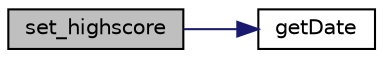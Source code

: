 digraph "set_highscore"
{
 // LATEX_PDF_SIZE
  edge [fontname="Helvetica",fontsize="10",labelfontname="Helvetica",labelfontsize="10"];
  node [fontname="Helvetica",fontsize="10",shape=record];
  rankdir="LR";
  Node1 [label="set_highscore",height=0.2,width=0.4,color="black", fillcolor="grey75", style="filled", fontcolor="black",tooltip="Sets Highscore with new kills value."];
  Node1 -> Node2 [color="midnightblue",fontsize="10",style="solid",fontname="Helvetica"];
  Node2 [label="getDate",height=0.2,width=0.4,color="black", fillcolor="white", style="filled",URL="$group__rtc.html#ga8ae99541946dea0035bfb5e8042f86f3",tooltip="Reads date from RTC."];
}
